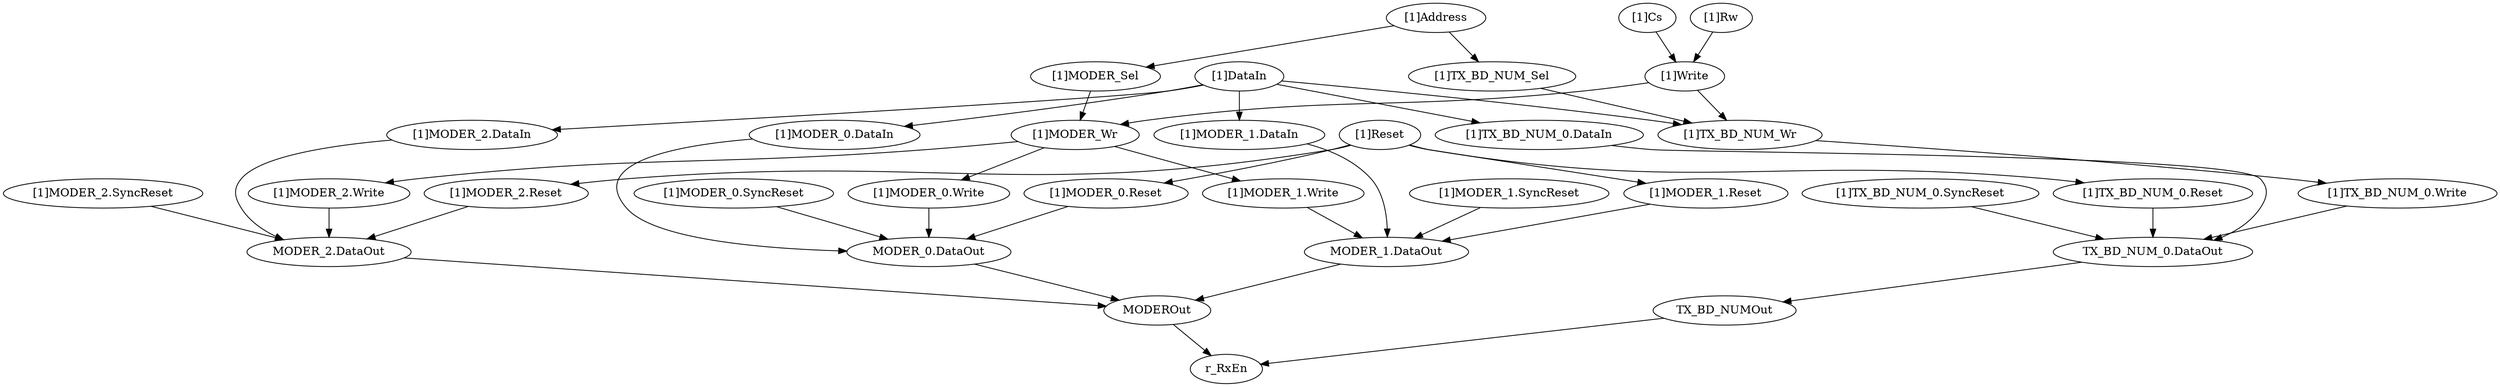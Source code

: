 strict digraph "" {
	"[1]TX_BD_NUM_Wr"	 [complexity=4,
		importance=0.0137820243685,
		rank=0.00344550609212];
	"[1]TX_BD_NUM_0.Write"	 [complexity=4,
		importance=0.0118455456284,
		rank=0.0029613864071];
	"[1]TX_BD_NUM_Wr" -> "[1]TX_BD_NUM_0.Write";
	"[1]MODER_0.Write"	 [complexity=4,
		importance=0.0146950332784,
		rank=0.00367375831959];
	"MODER_0.DataOut"	 [complexity=3,
		importance=0.0131011103395,
		rank=0.00436703677983];
	"[1]MODER_0.Write" -> "MODER_0.DataOut";
	"[1]MODER_2.DataIn"	 [complexity=5,
		importance=0.0143785263932,
		rank=0.00287570527863];
	"MODER_2.DataOut"	 [complexity=3,
		importance=0.0131011103395,
		rank=0.00436703677983];
	"[1]MODER_2.DataIn" -> "MODER_2.DataOut";
	"MODER_1.DataOut"	 [complexity=3,
		importance=0.0131011103395,
		rank=0.00436703677983];
	MODEROut	 [complexity=3,
		importance=0.00912863678874,
		rank=0.00304287892958];
	"MODER_1.DataOut" -> MODEROut;
	"[1]Write"	 [complexity=13,
		importance=0.0518764695099,
		rank=0.00399049765461];
	"[1]Write" -> "[1]TX_BD_NUM_Wr";
	"[1]MODER_Wr"	 [complexity=4,
		importance=0.0166587733247,
		rank=0.00416469333118];
	"[1]Write" -> "[1]MODER_Wr";
	"[1]MODER_1.DataIn"	 [complexity=5,
		importance=0.0143785263932,
		rank=0.00287570527863];
	"[1]MODER_1.DataIn" -> "MODER_1.DataOut";
	"[1]TX_BD_NUM_0.Reset"	 [complexity=4,
		importance=0.030104990865,
		rank=0.00752624771625];
	"TX_BD_NUM_0.DataOut"	 [complexity=3,
		importance=0.00961075951512,
		rank=0.00320358650504];
	"[1]TX_BD_NUM_0.Reset" -> "TX_BD_NUM_0.DataOut";
	"[1]MODER_1.Write"	 [complexity=4,
		importance=0.0146950332784,
		rank=0.00367375831959];
	"[1]MODER_1.Write" -> "MODER_1.DataOut";
	TX_BD_NUMOut	 [complexity=3,
		importance=0.00531803259738,
		rank=0.00177267753246];
	"TX_BD_NUM_0.DataOut" -> TX_BD_NUMOut;
	"[1]DataIn"	 [complexity=5,
		importance=0.0156452056627,
		rank=0.00312904113253];
	"[1]DataIn" -> "[1]TX_BD_NUM_Wr";
	"[1]DataIn" -> "[1]MODER_2.DataIn";
	"[1]DataIn" -> "[1]MODER_1.DataIn";
	"[1]MODER_0.DataIn"	 [complexity=5,
		importance=0.0143785263932,
		rank=0.00287570527863];
	"[1]DataIn" -> "[1]MODER_0.DataIn";
	"[1]TX_BD_NUM_0.DataIn"	 [complexity=5,
		importance=0.0108881755688,
		rank=0.00217763511376];
	"[1]DataIn" -> "[1]TX_BD_NUM_0.DataIn";
	"[1]Cs"	 [complexity=16,
		importance=0.0531431487794,
		rank=0.00332144679871];
	"[1]Cs" -> "[1]Write";
	r_RxEn	 [complexity=0,
		importance=0.00190574121487,
		rank=0.0];
	"[1]Address"	 [complexity=15,
		importance=0.0525228758104,
		rank=0.00350152505403];
	"[1]TX_BD_NUM_Sel"	 [complexity=8,
		importance=0.0150619009352,
		rank=0.0018827376169];
	"[1]Address" -> "[1]TX_BD_NUM_Sel";
	"[1]MODER_Sel"	 [complexity=13,
		importance=0.0512561965409,
		rank=0.0039427843493];
	"[1]Address" -> "[1]MODER_Sel";
	"[1]MODER_1.SyncReset"	 [complexity=4,
		importance=0.0274688999485,
		rank=0.00686722498712];
	"[1]MODER_1.SyncReset" -> "MODER_1.DataOut";
	"[1]MODER_0.Reset"	 [complexity=4,
		importance=0.0405760433381,
		rank=0.0101440108345];
	"[1]MODER_0.Reset" -> "MODER_0.DataOut";
	"[1]TX_BD_NUM_Sel" -> "[1]TX_BD_NUM_Wr";
	MODEROut -> r_RxEn;
	"MODER_0.DataOut" -> MODEROut;
	"[1]MODER_0.SyncReset"	 [complexity=4,
		importance=0.0274688999485,
		rank=0.00686722498712];
	"[1]MODER_0.SyncReset" -> "MODER_0.DataOut";
	"[1]MODER_1.Reset"	 [complexity=4,
		importance=0.0405760433381,
		rank=0.0101440108345];
	"[1]MODER_1.Reset" -> "MODER_1.DataOut";
	"[1]MODER_2.Write"	 [complexity=4,
		importance=0.0146950332784,
		rank=0.00367375831959];
	"[1]MODER_2.Write" -> "MODER_2.DataOut";
	"[1]Reset"	 [complexity=4,
		importance=0.0418427226076,
		rank=0.0104606806519];
	"[1]Reset" -> "[1]TX_BD_NUM_0.Reset";
	"[1]Reset" -> "[1]MODER_0.Reset";
	"[1]Reset" -> "[1]MODER_1.Reset";
	"[1]MODER_2.Reset"	 [complexity=4,
		importance=0.0405760433381,
		rank=0.0101440108345];
	"[1]Reset" -> "[1]MODER_2.Reset";
	"MODER_2.DataOut" -> MODEROut;
	TX_BD_NUMOut -> r_RxEn;
	"[1]TX_BD_NUM_0.SyncReset"	 [complexity=4,
		importance=0.0204881982997,
		rank=0.00512204957493];
	"[1]TX_BD_NUM_0.SyncReset" -> "TX_BD_NUM_0.DataOut";
	"[1]MODER_0.DataIn" -> "MODER_0.DataOut";
	"[1]MODER_Sel" -> "[1]MODER_Wr";
	"[1]MODER_Wr" -> "[1]MODER_0.Write";
	"[1]MODER_Wr" -> "[1]MODER_1.Write";
	"[1]MODER_Wr" -> "[1]MODER_2.Write";
	"[1]Rw"	 [complexity=16,
		importance=0.0531431487794,
		rank=0.00332144679871];
	"[1]Rw" -> "[1]Write";
	"[1]MODER_2.SyncReset"	 [complexity=4,
		importance=0.0274688999485,
		rank=0.00686722498712];
	"[1]MODER_2.SyncReset" -> "MODER_2.DataOut";
	"[1]MODER_2.Reset" -> "MODER_2.DataOut";
	"[1]TX_BD_NUM_0.DataIn" -> "TX_BD_NUM_0.DataOut";
	"[1]TX_BD_NUM_0.Write" -> "TX_BD_NUM_0.DataOut";
}
